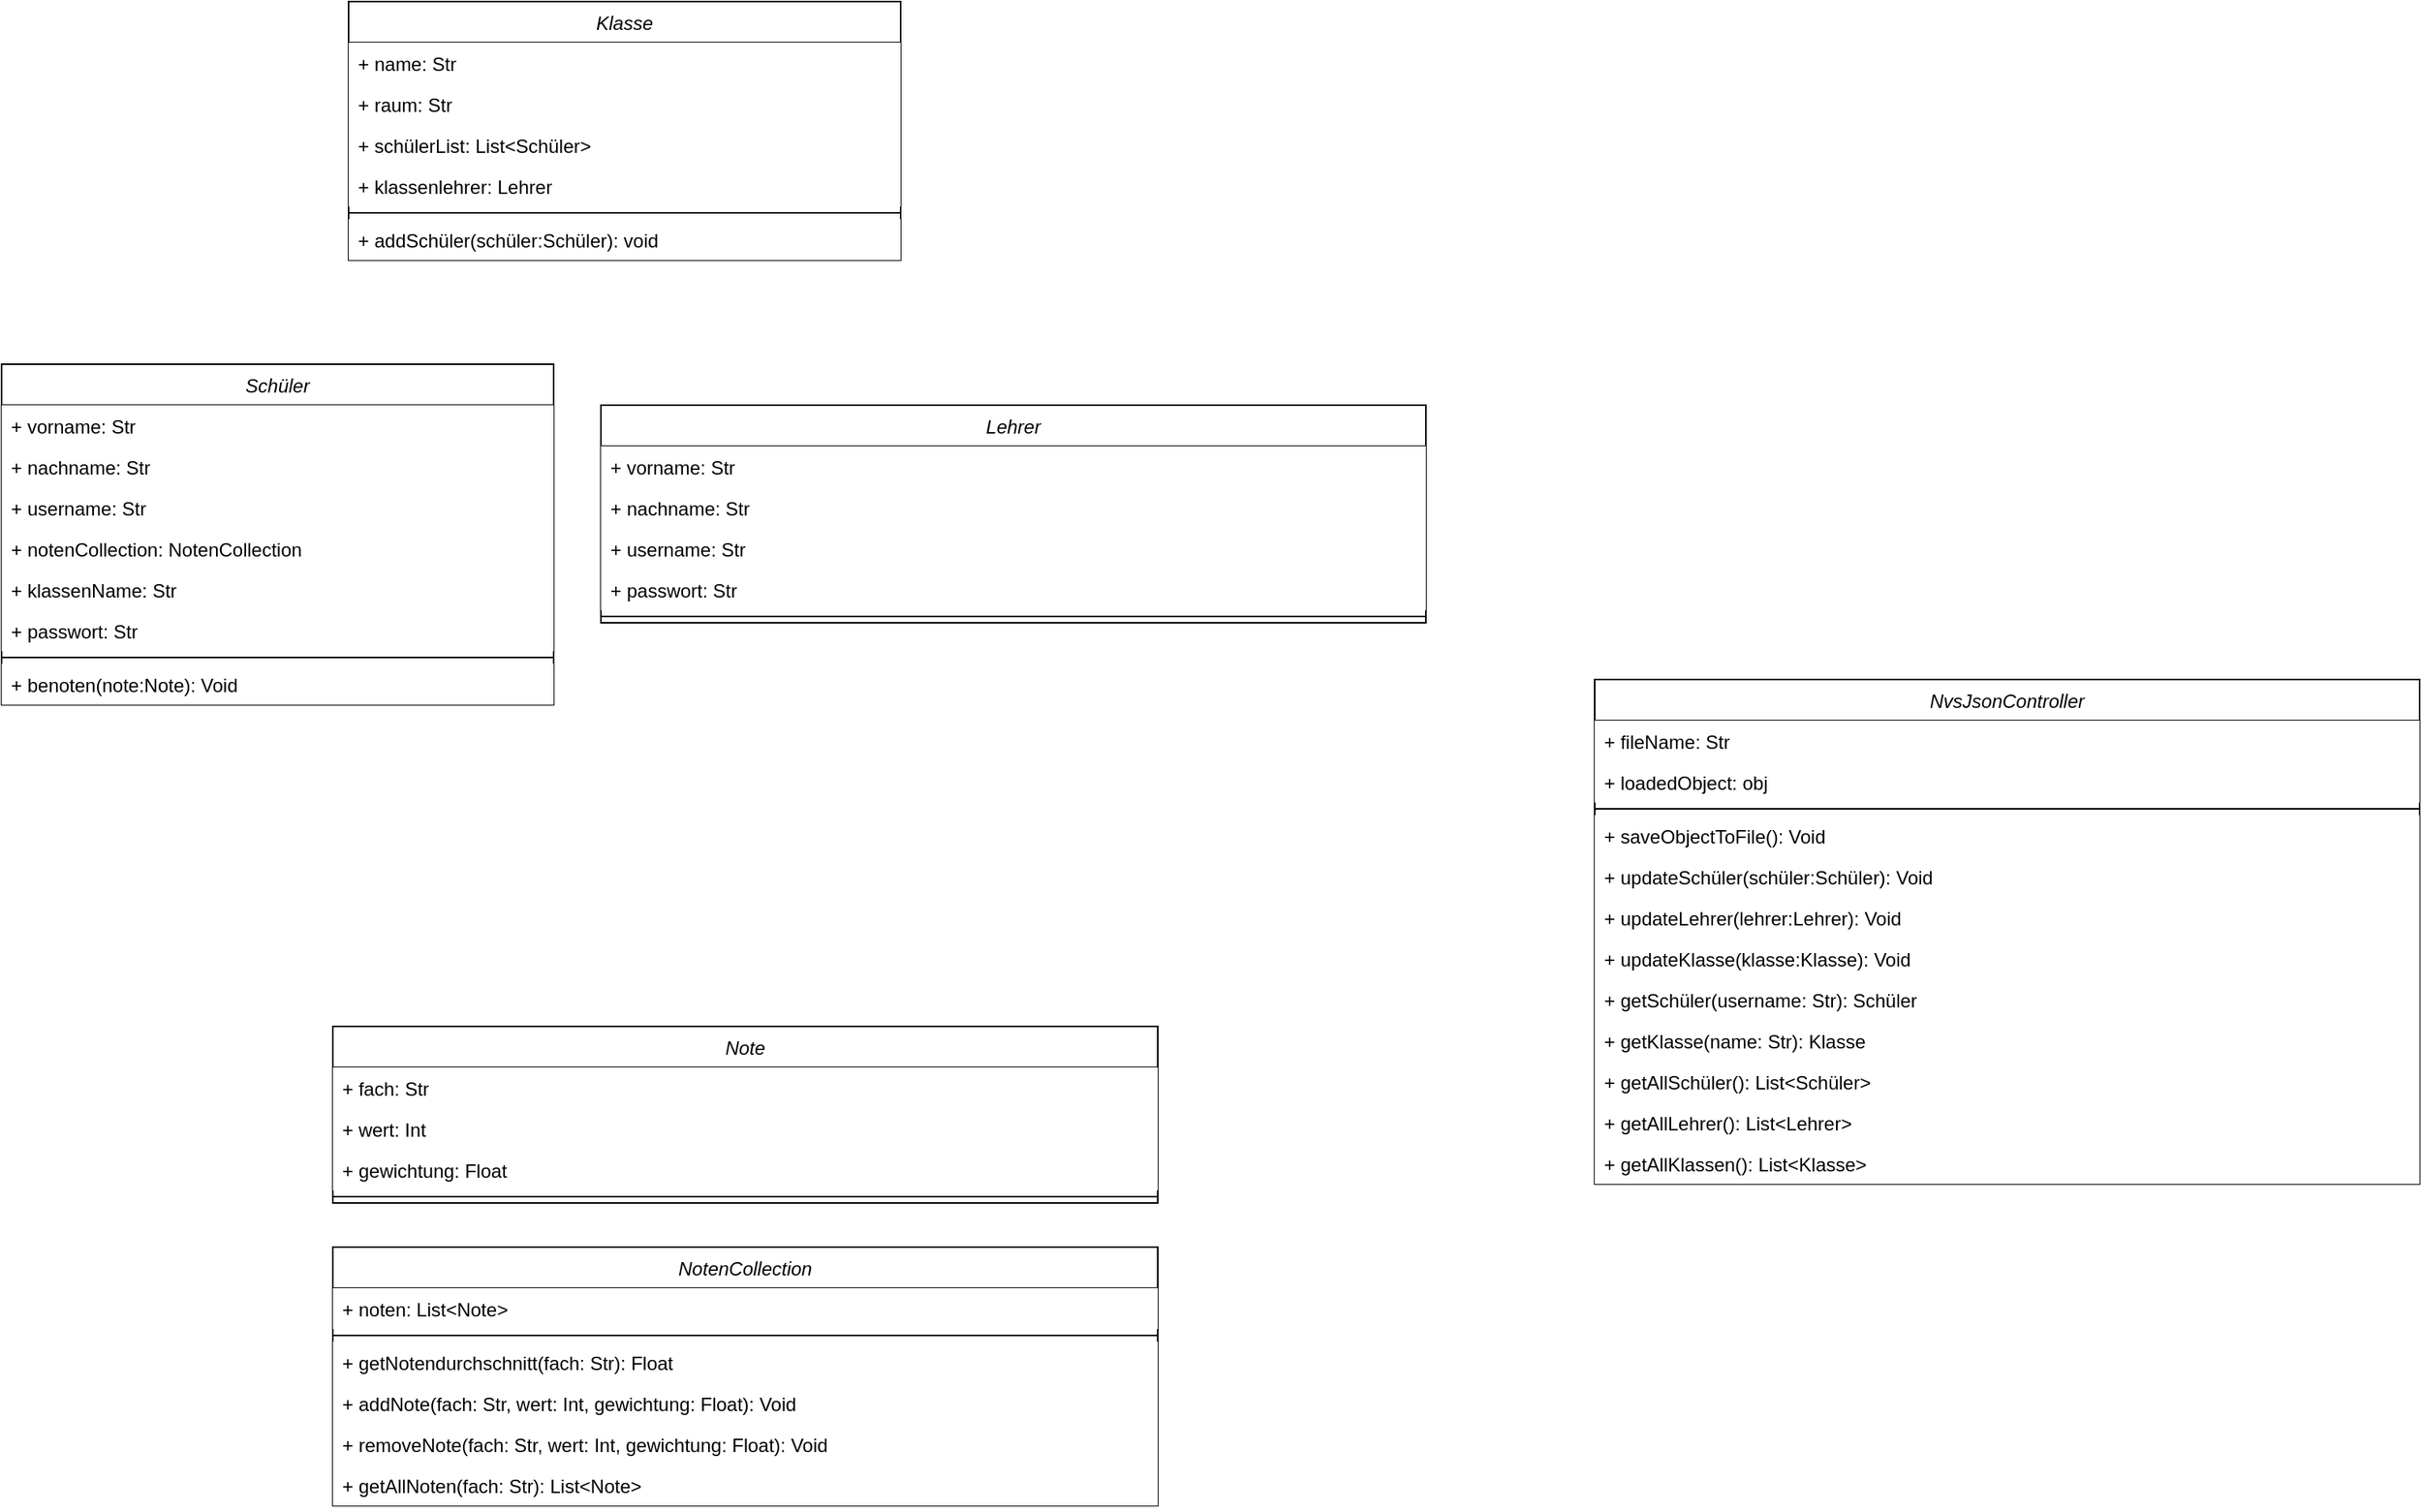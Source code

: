 <mxfile version="21.0.2" type="device"><diagram id="C5RBs43oDa-KdzZeNtuy" name="Page-1"><mxGraphModel dx="2620" dy="2114" grid="1" gridSize="10" guides="1" tooltips="1" connect="1" arrows="1" fold="1" page="1" pageScale="1" pageWidth="827" pageHeight="1169" math="0" shadow="0"><root><mxCell id="WIyWlLk6GJQsqaUBKTNV-0"/><mxCell id="WIyWlLk6GJQsqaUBKTNV-1" parent="WIyWlLk6GJQsqaUBKTNV-0"/><mxCell id="zkfFHV4jXpPFQw0GAbJ--0" value="Schüler" style="swimlane;fontStyle=2;align=center;verticalAlign=top;childLayout=stackLayout;horizontal=1;startSize=26;horizontalStack=0;resizeParent=1;resizeLast=0;collapsible=1;marginBottom=0;rounded=0;shadow=0;strokeWidth=1;fillColor=default;swimlaneLine=1;glass=0;gradientColor=none;aspect=fixed;" parent="WIyWlLk6GJQsqaUBKTNV-1" vertex="1"><mxGeometry x="-110" y="-150" width="350" height="216" as="geometry"><mxRectangle x="230" y="140" width="160" height="26" as="alternateBounds"/></mxGeometry></mxCell><mxCell id="zkfFHV4jXpPFQw0GAbJ--1" value="+ vorname: Str" style="text;align=left;verticalAlign=top;spacingLeft=4;spacingRight=4;overflow=hidden;rotatable=0;points=[[0,0.5],[1,0.5]];portConstraint=eastwest;fillColor=default;" parent="zkfFHV4jXpPFQw0GAbJ--0" vertex="1"><mxGeometry y="26" width="350" height="26" as="geometry"/></mxCell><mxCell id="zkfFHV4jXpPFQw0GAbJ--2" value="+ nachname: Str" style="text;align=left;verticalAlign=top;spacingLeft=4;spacingRight=4;overflow=hidden;rotatable=0;points=[[0,0.5],[1,0.5]];portConstraint=eastwest;rounded=0;shadow=0;html=0;fillColor=default;" parent="zkfFHV4jXpPFQw0GAbJ--0" vertex="1"><mxGeometry y="52" width="350" height="26" as="geometry"/></mxCell><mxCell id="zkfFHV4jXpPFQw0GAbJ--3" value="+ username: Str" style="text;align=left;verticalAlign=top;spacingLeft=4;spacingRight=4;overflow=hidden;rotatable=0;points=[[0,0.5],[1,0.5]];portConstraint=eastwest;rounded=0;shadow=0;html=0;fillColor=default;" parent="zkfFHV4jXpPFQw0GAbJ--0" vertex="1"><mxGeometry y="78" width="350" height="26" as="geometry"/></mxCell><mxCell id="pRGH5C-_a_XgACy9tjQN-2" value="+ notenCollection: NotenCollection" style="text;align=left;verticalAlign=top;spacingLeft=4;spacingRight=4;overflow=hidden;rotatable=0;points=[[0,0.5],[1,0.5]];portConstraint=eastwest;rounded=0;shadow=0;html=0;fillColor=default;" parent="zkfFHV4jXpPFQw0GAbJ--0" vertex="1"><mxGeometry y="104" width="350" height="26" as="geometry"/></mxCell><mxCell id="pRGH5C-_a_XgACy9tjQN-3" value="+ klassenName: Str" style="text;align=left;verticalAlign=top;spacingLeft=4;spacingRight=4;overflow=hidden;rotatable=0;points=[[0,0.5],[1,0.5]];portConstraint=eastwest;rounded=0;shadow=0;html=0;fillColor=default;" parent="zkfFHV4jXpPFQw0GAbJ--0" vertex="1"><mxGeometry y="130" width="350" height="26" as="geometry"/></mxCell><mxCell id="pRGH5C-_a_XgACy9tjQN-63" value="+ passwort: Str" style="text;align=left;verticalAlign=top;spacingLeft=4;spacingRight=4;overflow=hidden;rotatable=0;points=[[0,0.5],[1,0.5]];portConstraint=eastwest;rounded=0;shadow=0;html=0;fillColor=default;" parent="zkfFHV4jXpPFQw0GAbJ--0" vertex="1"><mxGeometry y="156" width="350" height="26" as="geometry"/></mxCell><mxCell id="zkfFHV4jXpPFQw0GAbJ--4" value="" style="line;html=1;strokeWidth=1;align=left;verticalAlign=middle;spacingTop=-1;spacingLeft=3;spacingRight=3;rotatable=0;labelPosition=right;points=[];portConstraint=eastwest;" parent="zkfFHV4jXpPFQw0GAbJ--0" vertex="1"><mxGeometry y="182" width="350" height="8" as="geometry"/></mxCell><mxCell id="pRGH5C-_a_XgACy9tjQN-68" value="+ benoten(note:Note): Void" style="text;align=left;verticalAlign=top;spacingLeft=4;spacingRight=4;overflow=hidden;rotatable=0;points=[[0,0.5],[1,0.5]];portConstraint=eastwest;fillColor=default;" parent="zkfFHV4jXpPFQw0GAbJ--0" vertex="1"><mxGeometry y="190" width="350" height="26" as="geometry"/></mxCell><mxCell id="pRGH5C-_a_XgACy9tjQN-5" value="Lehrer" style="swimlane;fontStyle=2;align=center;verticalAlign=top;childLayout=stackLayout;horizontal=1;startSize=26;horizontalStack=0;resizeParent=1;resizeLast=0;collapsible=1;marginBottom=0;rounded=0;shadow=0;strokeWidth=1;fillColor=default;swimlaneLine=1;glass=0;gradientColor=none;aspect=fixed;" parent="WIyWlLk6GJQsqaUBKTNV-1" vertex="1"><mxGeometry x="270" y="-124" width="523" height="138" as="geometry"><mxRectangle x="230" y="140" width="160" height="26" as="alternateBounds"/></mxGeometry></mxCell><mxCell id="pRGH5C-_a_XgACy9tjQN-6" value="+ vorname: Str" style="text;align=left;verticalAlign=top;spacingLeft=4;spacingRight=4;overflow=hidden;rotatable=0;points=[[0,0.5],[1,0.5]];portConstraint=eastwest;fillColor=default;" parent="pRGH5C-_a_XgACy9tjQN-5" vertex="1"><mxGeometry y="26" width="523" height="26" as="geometry"/></mxCell><mxCell id="pRGH5C-_a_XgACy9tjQN-7" value="+ nachname: Str" style="text;align=left;verticalAlign=top;spacingLeft=4;spacingRight=4;overflow=hidden;rotatable=0;points=[[0,0.5],[1,0.5]];portConstraint=eastwest;rounded=0;shadow=0;html=0;fillColor=default;" parent="pRGH5C-_a_XgACy9tjQN-5" vertex="1"><mxGeometry y="52" width="523" height="26" as="geometry"/></mxCell><mxCell id="pRGH5C-_a_XgACy9tjQN-9" value="+ username: Str" style="text;align=left;verticalAlign=top;spacingLeft=4;spacingRight=4;overflow=hidden;rotatable=0;points=[[0,0.5],[1,0.5]];portConstraint=eastwest;rounded=0;shadow=0;html=0;fillColor=default;" parent="pRGH5C-_a_XgACy9tjQN-5" vertex="1"><mxGeometry y="78" width="523" height="26" as="geometry"/></mxCell><mxCell id="jVETar_hzPSvLkliOxcg-0" value="+ passwort: Str" style="text;align=left;verticalAlign=top;spacingLeft=4;spacingRight=4;overflow=hidden;rotatable=0;points=[[0,0.5],[1,0.5]];portConstraint=eastwest;rounded=0;shadow=0;html=0;fillColor=default;" parent="pRGH5C-_a_XgACy9tjQN-5" vertex="1"><mxGeometry y="104" width="523" height="26" as="geometry"/></mxCell><mxCell id="pRGH5C-_a_XgACy9tjQN-12" value="" style="line;html=1;strokeWidth=1;align=left;verticalAlign=middle;spacingTop=-1;spacingLeft=3;spacingRight=3;rotatable=0;labelPosition=right;points=[];portConstraint=eastwest;" parent="pRGH5C-_a_XgACy9tjQN-5" vertex="1"><mxGeometry y="130" width="523" height="8" as="geometry"/></mxCell><mxCell id="pRGH5C-_a_XgACy9tjQN-17" value="Klasse" style="swimlane;fontStyle=2;align=center;verticalAlign=top;childLayout=stackLayout;horizontal=1;startSize=26;horizontalStack=0;resizeParent=1;resizeLast=0;collapsible=1;marginBottom=0;rounded=0;shadow=0;strokeWidth=1;fillColor=default;swimlaneLine=1;glass=0;gradientColor=none;aspect=fixed;" parent="WIyWlLk6GJQsqaUBKTNV-1" vertex="1"><mxGeometry x="110" y="-380" width="350" height="164" as="geometry"><mxRectangle x="230" y="140" width="160" height="26" as="alternateBounds"/></mxGeometry></mxCell><mxCell id="pRGH5C-_a_XgACy9tjQN-18" value="+ name: Str" style="text;align=left;verticalAlign=top;spacingLeft=4;spacingRight=4;overflow=hidden;rotatable=0;points=[[0,0.5],[1,0.5]];portConstraint=eastwest;fillColor=default;" parent="pRGH5C-_a_XgACy9tjQN-17" vertex="1"><mxGeometry y="26" width="350" height="26" as="geometry"/></mxCell><mxCell id="pRGH5C-_a_XgACy9tjQN-20" value="+ raum: Str" style="text;align=left;verticalAlign=top;spacingLeft=4;spacingRight=4;overflow=hidden;rotatable=0;points=[[0,0.5],[1,0.5]];portConstraint=eastwest;rounded=0;shadow=0;html=0;fillColor=default;" parent="pRGH5C-_a_XgACy9tjQN-17" vertex="1"><mxGeometry y="52" width="350" height="26" as="geometry"/></mxCell><mxCell id="pRGH5C-_a_XgACy9tjQN-19" value="+ schülerList: List&lt;Schüler&gt;" style="text;align=left;verticalAlign=top;spacingLeft=4;spacingRight=4;overflow=hidden;rotatable=0;points=[[0,0.5],[1,0.5]];portConstraint=eastwest;rounded=0;shadow=0;html=0;fillColor=default;" parent="pRGH5C-_a_XgACy9tjQN-17" vertex="1"><mxGeometry y="78" width="350" height="26" as="geometry"/></mxCell><mxCell id="pRGH5C-_a_XgACy9tjQN-55" value="+ klassenlehrer: Lehrer" style="text;align=left;verticalAlign=top;spacingLeft=4;spacingRight=4;overflow=hidden;rotatable=0;points=[[0,0.5],[1,0.5]];portConstraint=eastwest;fillColor=default;" parent="pRGH5C-_a_XgACy9tjQN-17" vertex="1"><mxGeometry y="104" width="350" height="26" as="geometry"/></mxCell><mxCell id="pRGH5C-_a_XgACy9tjQN-22" value="" style="line;html=1;strokeWidth=1;align=left;verticalAlign=middle;spacingTop=-1;spacingLeft=3;spacingRight=3;rotatable=0;labelPosition=right;points=[];portConstraint=eastwest;" parent="pRGH5C-_a_XgACy9tjQN-17" vertex="1"><mxGeometry y="130" width="350" height="8" as="geometry"/></mxCell><mxCell id="pRGH5C-_a_XgACy9tjQN-62" value="+ addSchüler(schüler:Schüler): void" style="text;align=left;verticalAlign=top;spacingLeft=4;spacingRight=4;overflow=hidden;rotatable=0;points=[[0,0.5],[1,0.5]];portConstraint=eastwest;fillColor=default;" parent="pRGH5C-_a_XgACy9tjQN-17" vertex="1"><mxGeometry y="138" width="350" height="26" as="geometry"/></mxCell><mxCell id="pRGH5C-_a_XgACy9tjQN-27" value="NotenCollection" style="swimlane;fontStyle=2;align=center;verticalAlign=top;childLayout=stackLayout;horizontal=1;startSize=26;horizontalStack=0;resizeParent=1;resizeLast=0;collapsible=1;marginBottom=0;rounded=0;shadow=0;strokeWidth=1;fillColor=default;swimlaneLine=1;glass=0;gradientColor=none;aspect=fixed;" parent="WIyWlLk6GJQsqaUBKTNV-1" vertex="1"><mxGeometry x="100" y="410" width="523" height="164" as="geometry"><mxRectangle x="230" y="140" width="160" height="26" as="alternateBounds"/></mxGeometry></mxCell><mxCell id="pRGH5C-_a_XgACy9tjQN-28" value="+ noten: List&lt;Note&gt;" style="text;align=left;verticalAlign=top;spacingLeft=4;spacingRight=4;overflow=hidden;rotatable=0;points=[[0,0.5],[1,0.5]];portConstraint=eastwest;fillColor=default;" parent="pRGH5C-_a_XgACy9tjQN-27" vertex="1"><mxGeometry y="26" width="523" height="26" as="geometry"/></mxCell><mxCell id="pRGH5C-_a_XgACy9tjQN-32" value="" style="line;html=1;strokeWidth=1;align=left;verticalAlign=middle;spacingTop=-1;spacingLeft=3;spacingRight=3;rotatable=0;labelPosition=right;points=[];portConstraint=eastwest;" parent="pRGH5C-_a_XgACy9tjQN-27" vertex="1"><mxGeometry y="52" width="523" height="8" as="geometry"/></mxCell><mxCell id="pRGH5C-_a_XgACy9tjQN-33" value="+ getNotendurchschnitt(fach: Str): Float" style="text;align=left;verticalAlign=top;spacingLeft=4;spacingRight=4;overflow=hidden;rotatable=0;points=[[0,0.5],[1,0.5]];portConstraint=eastwest;fillColor=default;" parent="pRGH5C-_a_XgACy9tjQN-27" vertex="1"><mxGeometry y="60" width="523" height="26" as="geometry"/></mxCell><mxCell id="pRGH5C-_a_XgACy9tjQN-56" value="+ addNote(fach: Str, wert: Int, gewichtung: Float): Void" style="text;align=left;verticalAlign=top;spacingLeft=4;spacingRight=4;overflow=hidden;rotatable=0;points=[[0,0.5],[1,0.5]];portConstraint=eastwest;fillColor=default;" parent="pRGH5C-_a_XgACy9tjQN-27" vertex="1"><mxGeometry y="86" width="523" height="26" as="geometry"/></mxCell><mxCell id="2cR27bn72ZTHZWyWnH-W-1" value="+ removeNote(fach: Str, wert: Int, gewichtung: Float): Void" style="text;align=left;verticalAlign=top;spacingLeft=4;spacingRight=4;overflow=hidden;rotatable=0;points=[[0,0.5],[1,0.5]];portConstraint=eastwest;fillColor=default;" vertex="1" parent="pRGH5C-_a_XgACy9tjQN-27"><mxGeometry y="112" width="523" height="26" as="geometry"/></mxCell><mxCell id="2cR27bn72ZTHZWyWnH-W-0" value="+ getAllNoten(fach: Str): List&lt;Note&gt;" style="text;align=left;verticalAlign=top;spacingLeft=4;spacingRight=4;overflow=hidden;rotatable=0;points=[[0,0.5],[1,0.5]];portConstraint=eastwest;fillColor=default;" vertex="1" parent="pRGH5C-_a_XgACy9tjQN-27"><mxGeometry y="138" width="523" height="26" as="geometry"/></mxCell><mxCell id="pRGH5C-_a_XgACy9tjQN-36" value="Note" style="swimlane;fontStyle=2;align=center;verticalAlign=top;childLayout=stackLayout;horizontal=1;startSize=26;horizontalStack=0;resizeParent=1;resizeLast=0;collapsible=1;marginBottom=0;rounded=0;shadow=0;strokeWidth=1;fillColor=default;swimlaneLine=1;glass=0;gradientColor=none;aspect=fixed;" parent="WIyWlLk6GJQsqaUBKTNV-1" vertex="1"><mxGeometry x="100" y="270" width="523" height="112" as="geometry"><mxRectangle x="230" y="140" width="160" height="26" as="alternateBounds"/></mxGeometry></mxCell><mxCell id="pRGH5C-_a_XgACy9tjQN-37" value="+ fach: Str" style="text;align=left;verticalAlign=top;spacingLeft=4;spacingRight=4;overflow=hidden;rotatable=0;points=[[0,0.5],[1,0.5]];portConstraint=eastwest;fillColor=default;" parent="pRGH5C-_a_XgACy9tjQN-36" vertex="1"><mxGeometry y="26" width="523" height="26" as="geometry"/></mxCell><mxCell id="pRGH5C-_a_XgACy9tjQN-38" value="+ wert: Int" style="text;align=left;verticalAlign=top;spacingLeft=4;spacingRight=4;overflow=hidden;rotatable=0;points=[[0,0.5],[1,0.5]];portConstraint=eastwest;rounded=0;shadow=0;html=0;fillColor=default;" parent="pRGH5C-_a_XgACy9tjQN-36" vertex="1"><mxGeometry y="52" width="523" height="26" as="geometry"/></mxCell><mxCell id="pRGH5C-_a_XgACy9tjQN-39" value="+ gewichtung: Float" style="text;align=left;verticalAlign=top;spacingLeft=4;spacingRight=4;overflow=hidden;rotatable=0;points=[[0,0.5],[1,0.5]];portConstraint=eastwest;rounded=0;shadow=0;html=0;fillColor=default;" parent="pRGH5C-_a_XgACy9tjQN-36" vertex="1"><mxGeometry y="78" width="523" height="26" as="geometry"/></mxCell><mxCell id="pRGH5C-_a_XgACy9tjQN-41" value="" style="line;html=1;strokeWidth=1;align=left;verticalAlign=middle;spacingTop=-1;spacingLeft=3;spacingRight=3;rotatable=0;labelPosition=right;points=[];portConstraint=eastwest;" parent="pRGH5C-_a_XgACy9tjQN-36" vertex="1"><mxGeometry y="104" width="523" height="8" as="geometry"/></mxCell><mxCell id="pRGH5C-_a_XgACy9tjQN-45" value="NvsJsonController" style="swimlane;fontStyle=2;align=center;verticalAlign=top;childLayout=stackLayout;horizontal=1;startSize=26;horizontalStack=0;resizeParent=1;resizeLast=0;collapsible=1;marginBottom=0;rounded=0;shadow=0;strokeWidth=1;fillColor=default;swimlaneLine=1;glass=0;gradientColor=none;aspect=fixed;" parent="WIyWlLk6GJQsqaUBKTNV-1" vertex="1"><mxGeometry x="900" y="50" width="523" height="320" as="geometry"><mxRectangle x="230" y="140" width="160" height="26" as="alternateBounds"/></mxGeometry></mxCell><mxCell id="pRGH5C-_a_XgACy9tjQN-46" value="+ fileName: Str" style="text;align=left;verticalAlign=top;spacingLeft=4;spacingRight=4;overflow=hidden;rotatable=0;points=[[0,0.5],[1,0.5]];portConstraint=eastwest;fillColor=default;" parent="pRGH5C-_a_XgACy9tjQN-45" vertex="1"><mxGeometry y="26" width="523" height="26" as="geometry"/></mxCell><mxCell id="pRGH5C-_a_XgACy9tjQN-64" value="+ loadedObject: obj" style="text;align=left;verticalAlign=top;spacingLeft=4;spacingRight=4;overflow=hidden;rotatable=0;points=[[0,0.5],[1,0.5]];portConstraint=eastwest;fillColor=default;" parent="pRGH5C-_a_XgACy9tjQN-45" vertex="1"><mxGeometry y="52" width="523" height="26" as="geometry"/></mxCell><mxCell id="pRGH5C-_a_XgACy9tjQN-49" value="" style="line;html=1;strokeWidth=1;align=left;verticalAlign=middle;spacingTop=-1;spacingLeft=3;spacingRight=3;rotatable=0;labelPosition=right;points=[];portConstraint=eastwest;" parent="pRGH5C-_a_XgACy9tjQN-45" vertex="1"><mxGeometry y="78" width="523" height="8" as="geometry"/></mxCell><mxCell id="pRGH5C-_a_XgACy9tjQN-65" value="+ saveObjectToFile(): Void" style="text;align=left;verticalAlign=top;spacingLeft=4;spacingRight=4;overflow=hidden;rotatable=0;points=[[0,0.5],[1,0.5]];portConstraint=eastwest;fillColor=default;" parent="pRGH5C-_a_XgACy9tjQN-45" vertex="1"><mxGeometry y="86" width="523" height="26" as="geometry"/></mxCell><mxCell id="jVETar_hzPSvLkliOxcg-1" value="+ updateSchüler(schüler:Schüler): Void" style="text;align=left;verticalAlign=top;spacingLeft=4;spacingRight=4;overflow=hidden;rotatable=0;points=[[0,0.5],[1,0.5]];portConstraint=eastwest;fillColor=default;" parent="pRGH5C-_a_XgACy9tjQN-45" vertex="1"><mxGeometry y="112" width="523" height="26" as="geometry"/></mxCell><mxCell id="jVETar_hzPSvLkliOxcg-3" value="+ updateLehrer(lehrer:Lehrer): Void" style="text;align=left;verticalAlign=top;spacingLeft=4;spacingRight=4;overflow=hidden;rotatable=0;points=[[0,0.5],[1,0.5]];portConstraint=eastwest;fillColor=default;" parent="pRGH5C-_a_XgACy9tjQN-45" vertex="1"><mxGeometry y="138" width="523" height="26" as="geometry"/></mxCell><mxCell id="jVETar_hzPSvLkliOxcg-2" value="+ updateKlasse(klasse:Klasse): Void" style="text;align=left;verticalAlign=top;spacingLeft=4;spacingRight=4;overflow=hidden;rotatable=0;points=[[0,0.5],[1,0.5]];portConstraint=eastwest;fillColor=default;" parent="pRGH5C-_a_XgACy9tjQN-45" vertex="1"><mxGeometry y="164" width="523" height="26" as="geometry"/></mxCell><mxCell id="pRGH5C-_a_XgACy9tjQN-58" value="+ getSchüler(username: Str): Schüler" style="text;align=left;verticalAlign=top;spacingLeft=4;spacingRight=4;overflow=hidden;rotatable=0;points=[[0,0.5],[1,0.5]];portConstraint=eastwest;fillColor=default;" parent="pRGH5C-_a_XgACy9tjQN-45" vertex="1"><mxGeometry y="190" width="523" height="26" as="geometry"/></mxCell><mxCell id="pRGH5C-_a_XgACy9tjQN-60" value="+ getKlasse(name: Str): Klasse" style="text;align=left;verticalAlign=top;spacingLeft=4;spacingRight=4;overflow=hidden;rotatable=0;points=[[0,0.5],[1,0.5]];portConstraint=eastwest;fillColor=default;" parent="pRGH5C-_a_XgACy9tjQN-45" vertex="1"><mxGeometry y="216" width="523" height="26" as="geometry"/></mxCell><mxCell id="pRGH5C-_a_XgACy9tjQN-52" value="+ getAllSchüler(): List&lt;Schüler&gt;" style="text;align=left;verticalAlign=top;spacingLeft=4;spacingRight=4;overflow=hidden;rotatable=0;points=[[0,0.5],[1,0.5]];portConstraint=eastwest;fillColor=default;" parent="pRGH5C-_a_XgACy9tjQN-45" vertex="1"><mxGeometry y="242" width="523" height="26" as="geometry"/></mxCell><mxCell id="pRGH5C-_a_XgACy9tjQN-53" value="+ getAllLehrer(): List&lt;Lehrer&gt;" style="text;align=left;verticalAlign=top;spacingLeft=4;spacingRight=4;overflow=hidden;rotatable=0;points=[[0,0.5],[1,0.5]];portConstraint=eastwest;fillColor=default;" parent="pRGH5C-_a_XgACy9tjQN-45" vertex="1"><mxGeometry y="268" width="523" height="26" as="geometry"/></mxCell><mxCell id="pRGH5C-_a_XgACy9tjQN-54" value="+ getAllKlassen(): List&lt;Klasse&gt;" style="text;align=left;verticalAlign=top;spacingLeft=4;spacingRight=4;overflow=hidden;rotatable=0;points=[[0,0.5],[1,0.5]];portConstraint=eastwest;fillColor=default;" parent="pRGH5C-_a_XgACy9tjQN-45" vertex="1"><mxGeometry y="294" width="523" height="26" as="geometry"/></mxCell></root></mxGraphModel></diagram></mxfile>